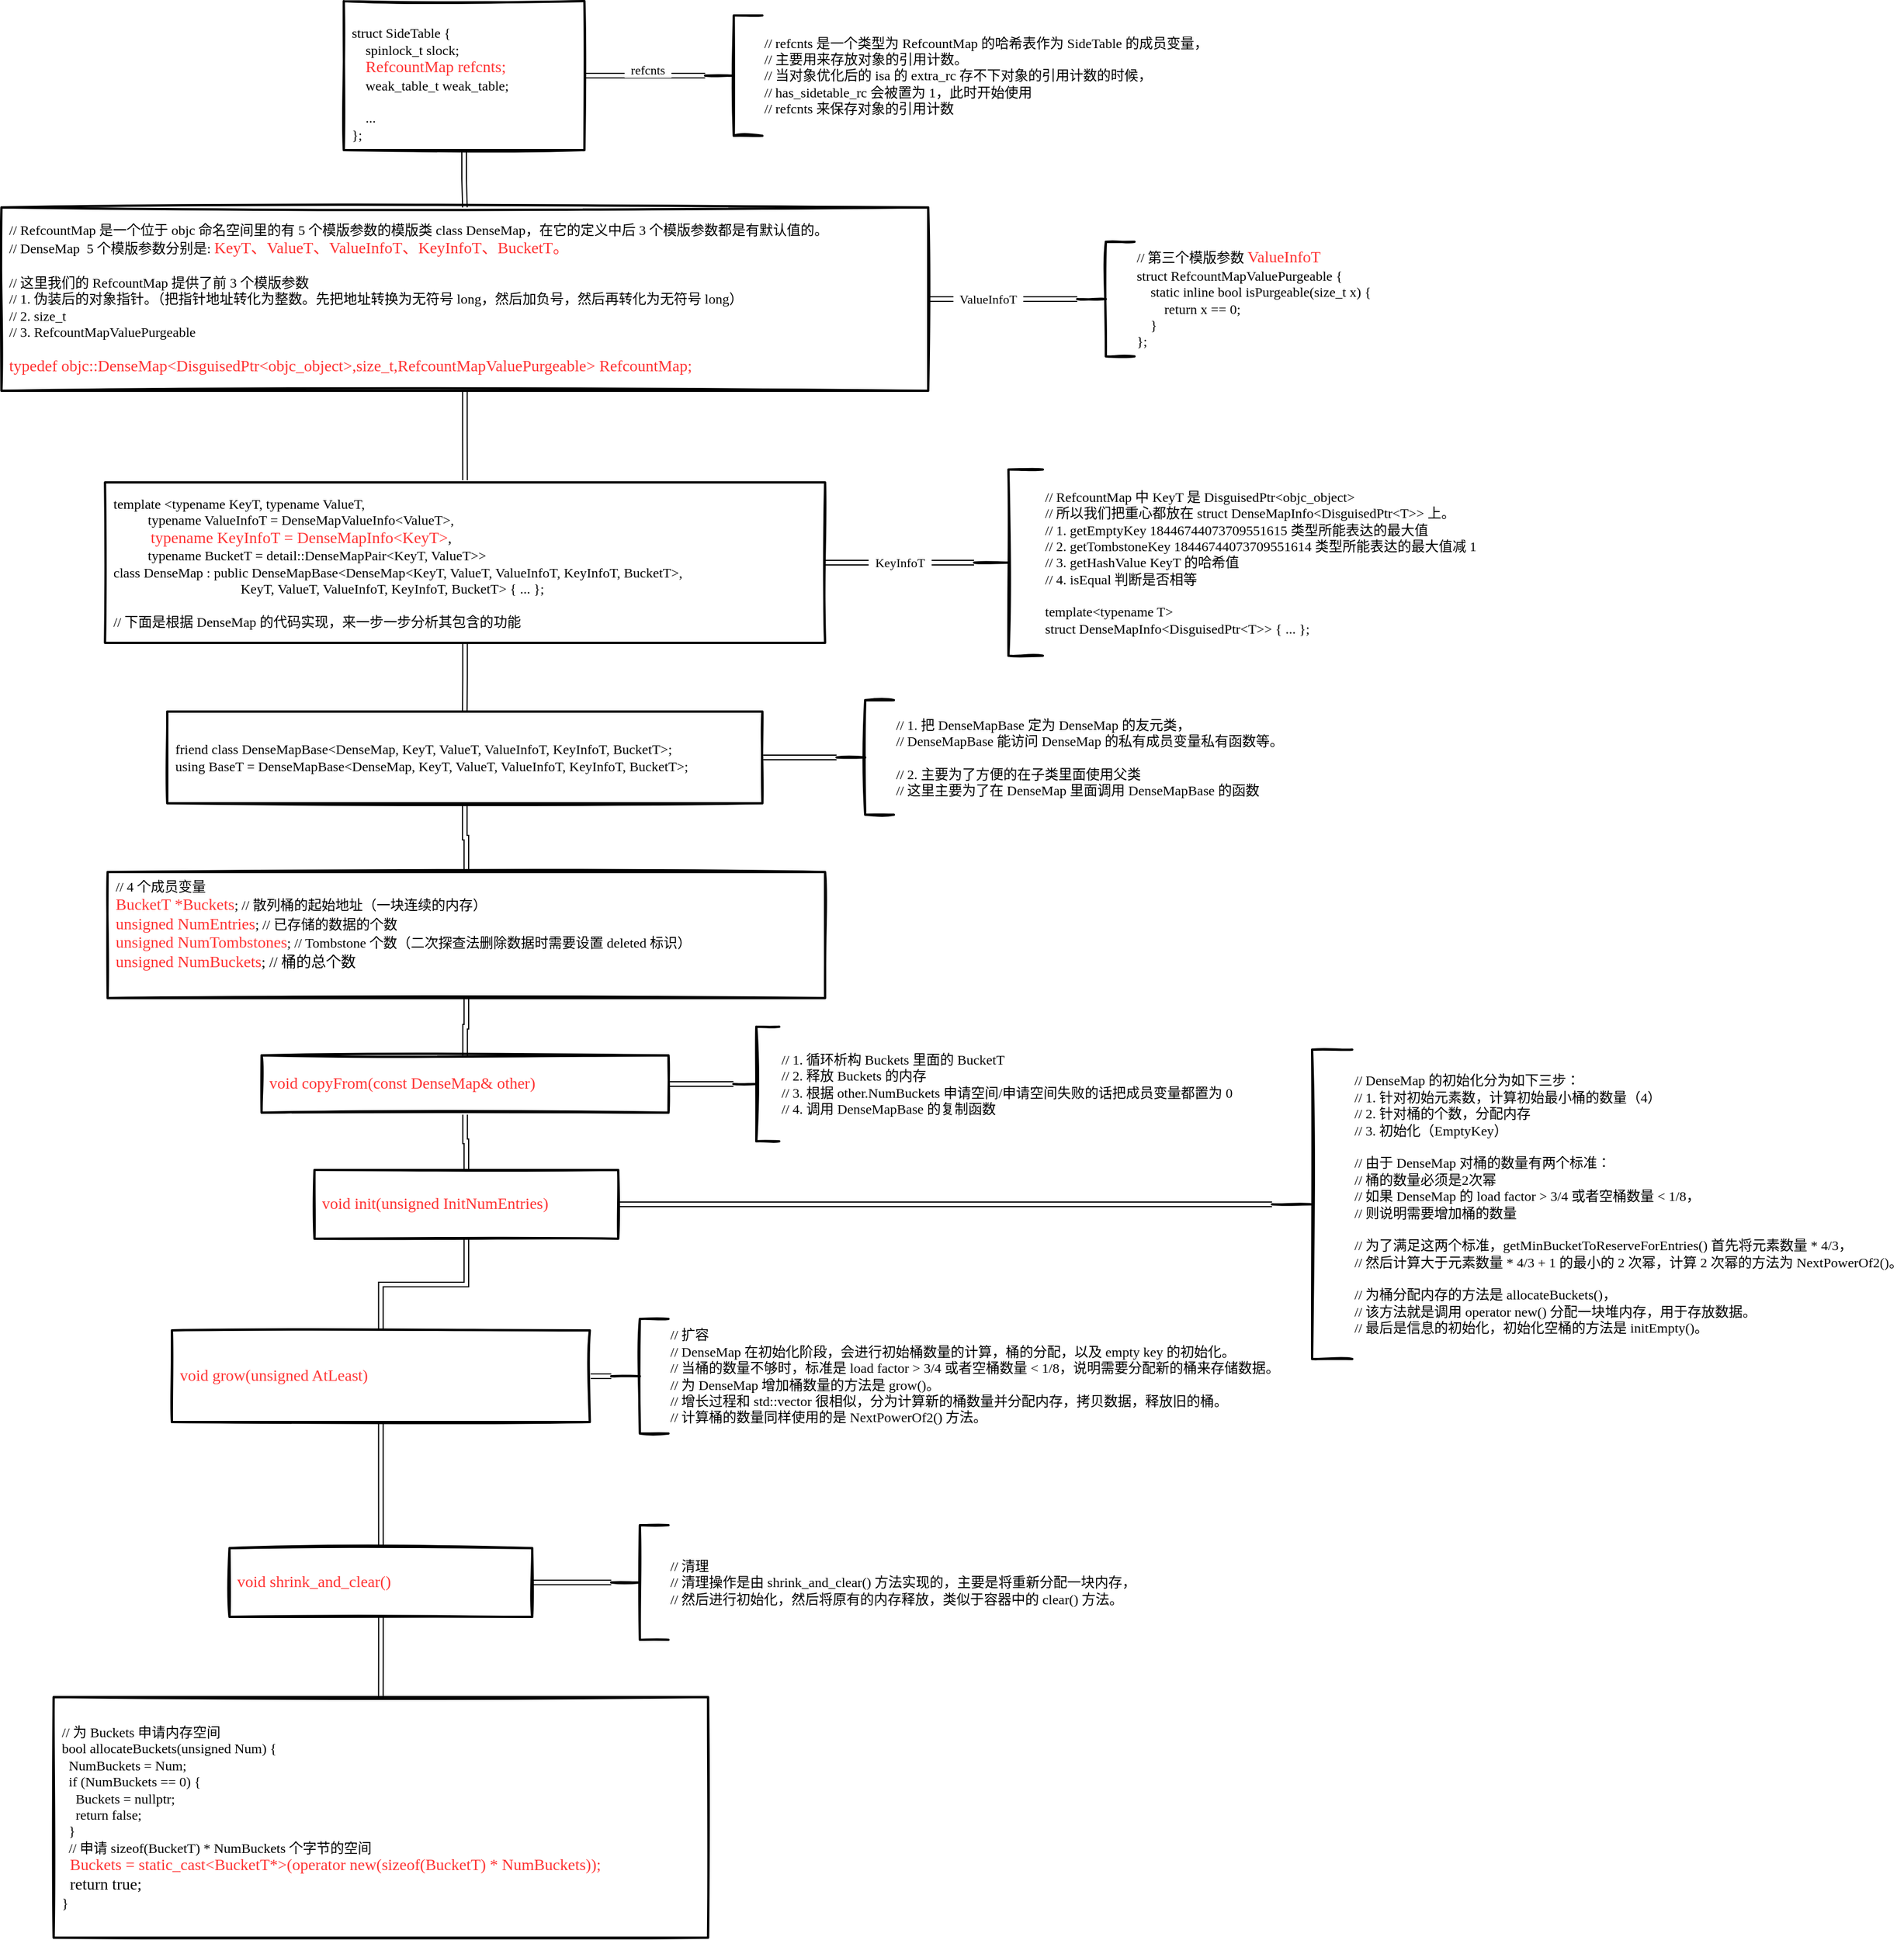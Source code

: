 <mxfile version="13.5.7" type="device"><diagram id="C5RBs43oDa-KdzZeNtuy" name="Page-1"><mxGraphModel dx="2670" dy="1422" grid="1" gridSize="10" guides="1" tooltips="1" connect="1" arrows="1" fold="1" page="1" pageScale="1" pageWidth="827" pageHeight="1169" math="0" shadow="0"><root><mxCell id="WIyWlLk6GJQsqaUBKTNV-0"/><mxCell id="WIyWlLk6GJQsqaUBKTNV-1" parent="WIyWlLk6GJQsqaUBKTNV-0"/><mxCell id="6rV2ffnBxoCIdVJM-ljW-2" style="edgeStyle=orthogonalEdgeStyle;curved=1;rounded=0;sketch=0;orthogonalLoop=1;jettySize=auto;html=1;entryX=0;entryY=0.5;entryDx=0;entryDy=0;entryPerimeter=0;fontFamily=Comic Sans MS;shape=link;" edge="1" parent="WIyWlLk6GJQsqaUBKTNV-1" source="6rV2ffnBxoCIdVJM-ljW-0" target="6rV2ffnBxoCIdVJM-ljW-1"><mxGeometry relative="1" as="geometry"/></mxCell><mxCell id="6rV2ffnBxoCIdVJM-ljW-14" value="&amp;nbsp; refcnts&amp;nbsp;&amp;nbsp;" style="edgeLabel;html=1;align=center;verticalAlign=middle;resizable=0;points=[];fontFamily=Comic Sans MS;" vertex="1" connectable="0" parent="6rV2ffnBxoCIdVJM-ljW-2"><mxGeometry x="0.038" y="5" relative="1" as="geometry"><mxPoint as="offset"/></mxGeometry></mxCell><mxCell id="6rV2ffnBxoCIdVJM-ljW-4" value="" style="edgeStyle=orthogonalEdgeStyle;curved=1;rounded=0;sketch=0;orthogonalLoop=1;jettySize=auto;html=1;fontFamily=Comic Sans MS;shape=link;" edge="1" parent="WIyWlLk6GJQsqaUBKTNV-1" source="6rV2ffnBxoCIdVJM-ljW-0" target="6rV2ffnBxoCIdVJM-ljW-3"><mxGeometry relative="1" as="geometry"/></mxCell><mxCell id="6rV2ffnBxoCIdVJM-ljW-0" value="&lt;div&gt;&lt;br&gt;&lt;/div&gt;&lt;div&gt;struct SideTable {&lt;/div&gt;&lt;div&gt;&amp;nbsp; &amp;nbsp; spinlock_t slock;&lt;/div&gt;&lt;div&gt;&amp;nbsp; &amp;nbsp; &lt;font style=&quot;font-size: 14px&quot; color=&quot;#ff3333&quot;&gt;RefcountMap refcnts;&lt;/font&gt;&lt;/div&gt;&lt;div&gt;&amp;nbsp; &amp;nbsp; weak_table_t weak_table;&lt;/div&gt;&lt;div&gt;&lt;br&gt;&lt;/div&gt;&lt;div&gt;&amp;nbsp; &amp;nbsp; ...&lt;/div&gt;&lt;div&gt;};&lt;/div&gt;" style="whiteSpace=wrap;html=1;absoluteArcSize=1;arcSize=14;strokeWidth=2;sketch=1;fontFamily=Comic Sans MS;spacingLeft=5;align=left;" vertex="1" parent="WIyWlLk6GJQsqaUBKTNV-1"><mxGeometry x="50" y="20" width="210" height="130" as="geometry"/></mxCell><mxCell id="6rV2ffnBxoCIdVJM-ljW-1" value="&lt;div&gt;// refcnts 是一个类型为 RefcountMap 的哈希表作为 SideTable 的成员变量，&lt;/div&gt;&lt;div&gt;// 主要用来存放对象的引用计数。&lt;/div&gt;&lt;div&gt;&lt;span&gt;// 当对象优化后的 isa 的 extra_rc 存不下对象的引用计数的时候，&lt;/span&gt;&lt;/div&gt;&lt;div&gt;&lt;span&gt;// has_sidetable_rc 会被置为 1，此时开始使用&lt;/span&gt;&lt;/div&gt;&lt;div&gt;// refcnts 来保存对象的引用计数&lt;/div&gt;" style="strokeWidth=2;html=1;shape=mxgraph.flowchart.annotation_2;align=left;labelPosition=right;pointerEvents=1;sketch=1;fontFamily=Comic Sans MS;" vertex="1" parent="WIyWlLk6GJQsqaUBKTNV-1"><mxGeometry x="365.31" y="32.5" width="50" height="105" as="geometry"/></mxCell><mxCell id="6rV2ffnBxoCIdVJM-ljW-8" style="edgeStyle=orthogonalEdgeStyle;curved=1;rounded=0;sketch=0;orthogonalLoop=1;jettySize=auto;html=1;entryX=0;entryY=0.5;entryDx=0;entryDy=0;entryPerimeter=0;fontFamily=Comic Sans MS;shape=link;" edge="1" parent="WIyWlLk6GJQsqaUBKTNV-1" source="6rV2ffnBxoCIdVJM-ljW-3" target="6rV2ffnBxoCIdVJM-ljW-7"><mxGeometry relative="1" as="geometry"/></mxCell><mxCell id="6rV2ffnBxoCIdVJM-ljW-13" value="&amp;nbsp; ValueInfoT&amp;nbsp;&amp;nbsp;" style="edgeLabel;html=1;align=center;verticalAlign=middle;resizable=0;points=[];fontFamily=Comic Sans MS;" vertex="1" connectable="0" parent="6rV2ffnBxoCIdVJM-ljW-8"><mxGeometry x="-0.2" relative="1" as="geometry"><mxPoint as="offset"/></mxGeometry></mxCell><mxCell id="6rV2ffnBxoCIdVJM-ljW-10" value="" style="edgeStyle=orthogonalEdgeStyle;curved=1;rounded=0;sketch=0;orthogonalLoop=1;jettySize=auto;html=1;fontFamily=Comic Sans MS;shape=link;" edge="1" parent="WIyWlLk6GJQsqaUBKTNV-1" source="6rV2ffnBxoCIdVJM-ljW-3" target="6rV2ffnBxoCIdVJM-ljW-9"><mxGeometry relative="1" as="geometry"/></mxCell><mxCell id="6rV2ffnBxoCIdVJM-ljW-3" value="// RefcountMap 是一个位于 objc 命名空间里的有 5 个模版参数的模版类 class DenseMap，在它的定义中后 3 个模版参数都是有默认值的。&lt;br&gt;// DenseMap&amp;nbsp; 5 个模版参数分别是: &lt;font style=&quot;font-size: 14px&quot; color=&quot;#ff3333&quot;&gt;KeyT、ValueT、ValueInfoT、KeyInfoT、BucketT。&lt;/font&gt;&amp;nbsp;&lt;br&gt;&lt;br&gt;// 这里我们的 RefcountMap 提供了前 3 个模版参数&lt;br&gt;// 1. 伪装后的对象指针。（把指针地址转化为整数。先把地址转换为无符号 long，然后加负号，然后再转化为无符号 long）&lt;br&gt;// 2. size_t&lt;br&gt;// 3. RefcountMapValuePurgeable&lt;br&gt;&lt;br&gt;&lt;font style=&quot;font-size: 14px&quot; color=&quot;#ff3333&quot;&gt;typedef objc::DenseMap&amp;lt;DisguisedPtr&amp;lt;objc_object&amp;gt;,size_t,RefcountMapValuePurgeable&amp;gt; RefcountMap;&lt;/font&gt;" style="whiteSpace=wrap;html=1;fontFamily=Comic Sans MS;align=left;strokeWidth=2;spacingLeft=5;arcSize=14;sketch=1;" vertex="1" parent="WIyWlLk6GJQsqaUBKTNV-1"><mxGeometry x="-248.75" y="200" width="808.75" height="160" as="geometry"/></mxCell><mxCell id="6rV2ffnBxoCIdVJM-ljW-7" value="&lt;div&gt;// 第三个模版参数 &lt;font style=&quot;font-size: 14px&quot; color=&quot;#ff3333&quot;&gt;ValueInfoT&lt;/font&gt;&lt;/div&gt;&lt;div&gt;struct RefcountMapValuePurgeable {&lt;/div&gt;&lt;div&gt;&amp;nbsp; &amp;nbsp; static inline bool isPurgeable(size_t x) {&lt;/div&gt;&lt;div&gt;&amp;nbsp; &amp;nbsp; &amp;nbsp; &amp;nbsp; return x == 0;&lt;/div&gt;&lt;div&gt;&amp;nbsp; &amp;nbsp; }&lt;/div&gt;&lt;div&gt;};&lt;/div&gt;" style="strokeWidth=2;html=1;shape=mxgraph.flowchart.annotation_2;align=left;labelPosition=right;pointerEvents=1;sketch=1;fontFamily=Comic Sans MS;" vertex="1" parent="WIyWlLk6GJQsqaUBKTNV-1"><mxGeometry x="690" y="230" width="50" height="100" as="geometry"/></mxCell><mxCell id="6rV2ffnBxoCIdVJM-ljW-12" value="&amp;nbsp; KeyInfoT&amp;nbsp;&amp;nbsp;" style="edgeStyle=orthogonalEdgeStyle;shape=link;curved=1;rounded=0;sketch=0;orthogonalLoop=1;jettySize=auto;html=1;entryX=0;entryY=0.5;entryDx=0;entryDy=0;entryPerimeter=0;fontFamily=Comic Sans MS;endSize=6;" edge="1" parent="WIyWlLk6GJQsqaUBKTNV-1" source="6rV2ffnBxoCIdVJM-ljW-9" target="6rV2ffnBxoCIdVJM-ljW-11"><mxGeometry relative="1" as="geometry"/></mxCell><mxCell id="6rV2ffnBxoCIdVJM-ljW-16" value="" style="edgeStyle=orthogonalEdgeStyle;shape=link;curved=1;rounded=0;sketch=0;orthogonalLoop=1;jettySize=auto;html=1;endSize=6;fontFamily=Comic Sans MS;" edge="1" parent="WIyWlLk6GJQsqaUBKTNV-1" source="6rV2ffnBxoCIdVJM-ljW-9" target="6rV2ffnBxoCIdVJM-ljW-15"><mxGeometry relative="1" as="geometry"/></mxCell><mxCell id="6rV2ffnBxoCIdVJM-ljW-9" value="&lt;div&gt;template &amp;lt;typename KeyT, typename ValueT,&lt;/div&gt;&lt;div&gt;&amp;nbsp; &amp;nbsp; &amp;nbsp; &amp;nbsp; &amp;nbsp; typename ValueInfoT = DenseMapValueInfo&amp;lt;ValueT&amp;gt;,&lt;/div&gt;&lt;div&gt;&lt;span style=&quot;font-size: 13px&quot;&gt;&amp;nbsp; &amp;nbsp; &amp;nbsp; &amp;nbsp; &amp;nbsp; &lt;/span&gt;&lt;font style=&quot;font-size: 14px&quot; color=&quot;#ff3333&quot;&gt;typename KeyInfoT = DenseMapInfo&amp;lt;KeyT&amp;gt;&lt;/font&gt;&lt;span style=&quot;font-size: 13px&quot;&gt;,&lt;/span&gt;&lt;/div&gt;&lt;div&gt;&amp;nbsp; &amp;nbsp; &amp;nbsp; &amp;nbsp; &amp;nbsp; typename BucketT = detail::DenseMapPair&amp;lt;KeyT, ValueT&amp;gt;&amp;gt;&lt;/div&gt;&lt;div&gt;class DenseMap : public DenseMapBase&amp;lt;DenseMap&amp;lt;KeyT, ValueT, ValueInfoT, KeyInfoT, BucketT&amp;gt;,&lt;/div&gt;&lt;div&gt;&amp;nbsp; &amp;nbsp; &amp;nbsp; &amp;nbsp; &amp;nbsp; &amp;nbsp; &amp;nbsp; &amp;nbsp; &amp;nbsp; &amp;nbsp; &amp;nbsp; &amp;nbsp; &amp;nbsp; &amp;nbsp; &amp;nbsp; &amp;nbsp; &amp;nbsp; &amp;nbsp; &amp;nbsp;KeyT, ValueT, ValueInfoT, KeyInfoT, BucketT&amp;gt; { ... };&lt;/div&gt;&lt;div&gt;&lt;br&gt;&lt;/div&gt;&lt;div&gt;// 下面是根据 DenseMap 的代码实现，来一步一步分析其包含的功能&lt;/div&gt;" style="whiteSpace=wrap;html=1;fontFamily=Comic Sans MS;align=left;strokeWidth=2;spacingLeft=5;arcSize=14;sketch=1;" vertex="1" parent="WIyWlLk6GJQsqaUBKTNV-1"><mxGeometry x="-158.36" y="440" width="628.36" height="140" as="geometry"/></mxCell><mxCell id="6rV2ffnBxoCIdVJM-ljW-11" value="// RefcountMap 中 KeyT 是 DisguisedPtr&amp;lt;objc_object&amp;gt;&lt;br&gt;// 所以我们把重心都放在 struct DenseMapInfo&amp;lt;DisguisedPtr&amp;lt;T&amp;gt;&amp;gt; 上。&lt;br&gt;// 1. getEmptyKey 18446744073709551615 类型所能表达的最大值&lt;br&gt;// 2. getTombstoneKey 18446744073709551614 类型所能表达的最大值减 1&lt;br&gt;// 3. getHashValue KeyT 的哈希值&lt;br&gt;// 4. isEqual 判断是否相等&lt;br&gt;&lt;div&gt;&lt;br&gt;&lt;/div&gt;&lt;div&gt;template&amp;lt;typename T&amp;gt;&lt;/div&gt;&lt;div&gt;struct DenseMapInfo&amp;lt;DisguisedPtr&amp;lt;T&amp;gt;&amp;gt; { ... };&lt;/div&gt;" style="strokeWidth=2;html=1;shape=mxgraph.flowchart.annotation_2;align=left;labelPosition=right;pointerEvents=1;sketch=1;fontFamily=Comic Sans MS;" vertex="1" parent="WIyWlLk6GJQsqaUBKTNV-1"><mxGeometry x="600" y="428.75" width="60" height="162.5" as="geometry"/></mxCell><mxCell id="6rV2ffnBxoCIdVJM-ljW-18" style="edgeStyle=orthogonalEdgeStyle;shape=link;curved=1;rounded=0;sketch=0;orthogonalLoop=1;jettySize=auto;html=1;entryX=0;entryY=0.5;entryDx=0;entryDy=0;entryPerimeter=0;endSize=6;fontFamily=Comic Sans MS;" edge="1" parent="WIyWlLk6GJQsqaUBKTNV-1" source="6rV2ffnBxoCIdVJM-ljW-15" target="6rV2ffnBxoCIdVJM-ljW-17"><mxGeometry relative="1" as="geometry"/></mxCell><mxCell id="6rV2ffnBxoCIdVJM-ljW-20" value="" style="edgeStyle=orthogonalEdgeStyle;shape=link;curved=1;rounded=0;sketch=0;orthogonalLoop=1;jettySize=auto;html=1;endSize=6;fontFamily=Comic Sans MS;" edge="1" parent="WIyWlLk6GJQsqaUBKTNV-1" source="6rV2ffnBxoCIdVJM-ljW-15" target="6rV2ffnBxoCIdVJM-ljW-19"><mxGeometry relative="1" as="geometry"/></mxCell><mxCell id="6rV2ffnBxoCIdVJM-ljW-15" value="friend class DenseMapBase&amp;lt;DenseMap, KeyT, ValueT, ValueInfoT, KeyInfoT, BucketT&amp;gt;;&lt;br&gt;using BaseT = DenseMapBase&amp;lt;DenseMap, KeyT, ValueT, ValueInfoT, KeyInfoT, BucketT&amp;gt;;" style="whiteSpace=wrap;html=1;fontFamily=Comic Sans MS;align=left;strokeWidth=2;spacingLeft=5;arcSize=14;sketch=1;" vertex="1" parent="WIyWlLk6GJQsqaUBKTNV-1"><mxGeometry x="-104.06" y="640" width="519.37" height="80" as="geometry"/></mxCell><mxCell id="6rV2ffnBxoCIdVJM-ljW-17" value="&lt;div&gt;// 1. 把 DenseMapBase 定为 DenseMap 的友元类，&lt;/div&gt;&lt;div&gt;// DenseMapBase 能访问 DenseMap 的私有成员变量私有函数等。&lt;/div&gt;&lt;div&gt;&lt;br&gt;&lt;/div&gt;&lt;div&gt;// 2.&amp;nbsp;&lt;span&gt;主要为了方便的在子类里面使用父类&lt;/span&gt;&lt;/div&gt;&lt;div&gt;// 这里主要为了在 DenseMap 里面调用 DenseMapBase 的函数&lt;/div&gt;" style="strokeWidth=2;html=1;shape=mxgraph.flowchart.annotation_2;align=left;labelPosition=right;pointerEvents=1;sketch=1;fontFamily=Comic Sans MS;" vertex="1" parent="WIyWlLk6GJQsqaUBKTNV-1"><mxGeometry x="480" y="630" width="50" height="100" as="geometry"/></mxCell><mxCell id="6rV2ffnBxoCIdVJM-ljW-22" value="" style="edgeStyle=orthogonalEdgeStyle;shape=link;curved=1;rounded=0;sketch=0;orthogonalLoop=1;jettySize=auto;html=1;endSize=6;fontFamily=Comic Sans MS;" edge="1" parent="WIyWlLk6GJQsqaUBKTNV-1" source="6rV2ffnBxoCIdVJM-ljW-19" target="6rV2ffnBxoCIdVJM-ljW-21"><mxGeometry relative="1" as="geometry"/></mxCell><mxCell id="6rV2ffnBxoCIdVJM-ljW-19" value="&lt;div&gt;&lt;div&gt;// 4 个成员变量&lt;/div&gt;&lt;div&gt;&lt;font color=&quot;#ff3333&quot; style=&quot;font-size: 14px&quot;&gt;BucketT *Buckets&lt;/font&gt;; // 散列桶的起始地址（一块连续的内存）&amp;nbsp;&amp;nbsp;&lt;/div&gt;&lt;div&gt;&lt;font color=&quot;#ff3333&quot; style=&quot;font-size: 14px&quot;&gt;unsigned NumEntries&lt;/font&gt;; // 已存储的数据的个数&lt;/div&gt;&lt;div&gt;&lt;font color=&quot;#ff3333&quot; style=&quot;font-size: 14px&quot;&gt;unsigned NumTombstones&lt;/font&gt;; // Tombstone 个数（二次探查法删除数据时需要设置 deleted 标识）&lt;/div&gt;&lt;div&gt;&lt;font style=&quot;font-size: 14px&quot; color=&quot;#ff3333&quot;&gt;unsigned NumBuckets&lt;/font&gt;&lt;span style=&quot;font-size: 13px&quot;&gt;; // 桶的总个数&lt;/span&gt;&lt;/div&gt;&lt;/div&gt;&lt;div style=&quot;font-size: 14px&quot;&gt;&lt;br&gt;&lt;/div&gt;" style="whiteSpace=wrap;html=1;fontFamily=Comic Sans MS;align=left;strokeWidth=2;spacingLeft=5;arcSize=14;sketch=1;" vertex="1" parent="WIyWlLk6GJQsqaUBKTNV-1"><mxGeometry x="-156.1" y="780" width="626.1" height="110" as="geometry"/></mxCell><mxCell id="6rV2ffnBxoCIdVJM-ljW-24" value="" style="edgeStyle=orthogonalEdgeStyle;shape=link;curved=1;rounded=0;sketch=0;orthogonalLoop=1;jettySize=auto;html=1;endSize=6;fontFamily=Comic Sans MS;" edge="1" parent="WIyWlLk6GJQsqaUBKTNV-1" source="6rV2ffnBxoCIdVJM-ljW-21" target="6rV2ffnBxoCIdVJM-ljW-23"><mxGeometry relative="1" as="geometry"/></mxCell><mxCell id="6rV2ffnBxoCIdVJM-ljW-32" style="edgeStyle=orthogonalEdgeStyle;shape=link;curved=1;rounded=0;sketch=0;orthogonalLoop=1;jettySize=auto;html=1;entryX=0;entryY=0.5;entryDx=0;entryDy=0;entryPerimeter=0;endSize=6;fontFamily=Comic Sans MS;" edge="1" parent="WIyWlLk6GJQsqaUBKTNV-1" source="6rV2ffnBxoCIdVJM-ljW-21" target="6rV2ffnBxoCIdVJM-ljW-31"><mxGeometry relative="1" as="geometry"/></mxCell><mxCell id="6rV2ffnBxoCIdVJM-ljW-21" value="&lt;div&gt;&lt;/div&gt;&lt;font style=&quot;font-size: 14px&quot; color=&quot;#ff3333&quot;&gt;void copyFrom(const DenseMap&amp;amp; other)&lt;/font&gt;" style="whiteSpace=wrap;html=1;fontFamily=Comic Sans MS;align=left;strokeWidth=2;spacingLeft=5;arcSize=14;sketch=1;" vertex="1" parent="WIyWlLk6GJQsqaUBKTNV-1"><mxGeometry x="-21.72" y="940" width="355.08" height="50" as="geometry"/></mxCell><mxCell id="6rV2ffnBxoCIdVJM-ljW-26" style="edgeStyle=orthogonalEdgeStyle;shape=link;curved=1;rounded=0;sketch=0;orthogonalLoop=1;jettySize=auto;html=1;entryX=0;entryY=0.5;entryDx=0;entryDy=0;entryPerimeter=0;endSize=6;fontFamily=Comic Sans MS;" edge="1" parent="WIyWlLk6GJQsqaUBKTNV-1" source="6rV2ffnBxoCIdVJM-ljW-23" target="6rV2ffnBxoCIdVJM-ljW-25"><mxGeometry relative="1" as="geometry"/></mxCell><mxCell id="6rV2ffnBxoCIdVJM-ljW-28" value="" style="edgeStyle=orthogonalEdgeStyle;shape=link;curved=1;rounded=0;sketch=0;orthogonalLoop=1;jettySize=auto;html=1;endSize=6;fontFamily=Comic Sans MS;" edge="1" parent="WIyWlLk6GJQsqaUBKTNV-1" source="6rV2ffnBxoCIdVJM-ljW-23" target="6rV2ffnBxoCIdVJM-ljW-27"><mxGeometry relative="1" as="geometry"/></mxCell><mxCell id="6rV2ffnBxoCIdVJM-ljW-23" value="&lt;font style=&quot;font-size: 14px&quot; color=&quot;#ff3333&quot;&gt;void init(unsigned InitNumEntries)&lt;/font&gt;" style="whiteSpace=wrap;html=1;fontFamily=Comic Sans MS;align=left;strokeWidth=2;spacingLeft=5;arcSize=14;sketch=1;" vertex="1" parent="WIyWlLk6GJQsqaUBKTNV-1"><mxGeometry x="24.41" y="1040" width="265.08" height="60" as="geometry"/></mxCell><mxCell id="6rV2ffnBxoCIdVJM-ljW-25" value="&lt;div&gt;// DenseMap 的初始化分为如下三步：&lt;/div&gt;&lt;div&gt;// 1. 针对初始元素数，计算初始最小桶的数量（4）&lt;/div&gt;&lt;div&gt;// 2. 针对桶的个数，分配内存&lt;/div&gt;&lt;div&gt;// 3. 初始化（EmptyKey）&lt;/div&gt;&lt;div&gt;&amp;nbsp;&amp;nbsp;&lt;/div&gt;&lt;div&gt;// 由于 DenseMap 对桶的数量有两个标准：&lt;/div&gt;&lt;div&gt;// 桶的数量必须是2次幂&lt;/div&gt;&lt;div&gt;// 如果 DenseMap 的 load factor &amp;gt; 3/4 或者空桶数量 &amp;lt; 1/8，&lt;/div&gt;&lt;div&gt;// 则说明需要增加桶的数量&lt;/div&gt;&lt;div&gt;&amp;nbsp;&amp;nbsp;&lt;/div&gt;&lt;div&gt;// 为了满足这两个标准，getMinBucketToReserveForEntries() 首先将元素数量 * 4/3，&lt;/div&gt;&lt;div&gt;// 然后计算大于元素数量 * 4/3 + 1 的最小的 2 次幂，计算 2 次幂的方法为 NextPowerOf2()。&lt;/div&gt;&lt;div&gt;&amp;nbsp;&amp;nbsp;&lt;/div&gt;&lt;div&gt;// 为桶分配内存的方法是 allocateBuckets()，&lt;/div&gt;&lt;div&gt;// 该方法就是调用 operator new() 分配一块堆内存，用于存放数据。&lt;/div&gt;&lt;div&gt;// 最后是信息的初始化，初始化空桶的方法是 initEmpty()。&lt;/div&gt;" style="strokeWidth=2;html=1;shape=mxgraph.flowchart.annotation_2;align=left;labelPosition=right;pointerEvents=1;sketch=1;fontFamily=Comic Sans MS;" vertex="1" parent="WIyWlLk6GJQsqaUBKTNV-1"><mxGeometry x="860" y="935" width="70" height="270" as="geometry"/></mxCell><mxCell id="6rV2ffnBxoCIdVJM-ljW-30" style="edgeStyle=orthogonalEdgeStyle;shape=link;curved=1;rounded=0;sketch=0;orthogonalLoop=1;jettySize=auto;html=1;entryX=0;entryY=0.5;entryDx=0;entryDy=0;entryPerimeter=0;endSize=6;fontFamily=Comic Sans MS;" edge="1" parent="WIyWlLk6GJQsqaUBKTNV-1" source="6rV2ffnBxoCIdVJM-ljW-27" target="6rV2ffnBxoCIdVJM-ljW-29"><mxGeometry relative="1" as="geometry"/></mxCell><mxCell id="6rV2ffnBxoCIdVJM-ljW-34" value="" style="edgeStyle=orthogonalEdgeStyle;shape=link;curved=1;rounded=0;sketch=0;orthogonalLoop=1;jettySize=auto;html=1;endSize=6;fontFamily=Comic Sans MS;" edge="1" parent="WIyWlLk6GJQsqaUBKTNV-1" source="6rV2ffnBxoCIdVJM-ljW-27" target="6rV2ffnBxoCIdVJM-ljW-33"><mxGeometry relative="1" as="geometry"/></mxCell><mxCell id="6rV2ffnBxoCIdVJM-ljW-27" value="&lt;font color=&quot;#ff3333&quot; style=&quot;font-size: 14px&quot;&gt;void grow(unsigned AtLeast)&lt;/font&gt;" style="whiteSpace=wrap;html=1;fontFamily=Comic Sans MS;align=left;strokeWidth=2;spacingLeft=5;arcSize=14;sketch=1;" vertex="1" parent="WIyWlLk6GJQsqaUBKTNV-1"><mxGeometry x="-100" y="1180" width="364.69" height="80" as="geometry"/></mxCell><mxCell id="6rV2ffnBxoCIdVJM-ljW-29" value="&lt;div&gt;// 扩容&lt;/div&gt;&lt;div&gt;// DenseMap 在初始化阶段，会进行初始桶数量的计算，桶的分配，以及 empty key 的初始化。&lt;/div&gt;&lt;div&gt;// 当桶的数量不够时，标准是 load factor &amp;gt; 3/4 或者空桶数量 &amp;lt; 1/8，说明需要分配新的桶来存储数据。&lt;/div&gt;&lt;div&gt;// 为 DenseMap 增加桶数量的方法是 grow()。&lt;/div&gt;&lt;div&gt;// 增长过程和 std::vector 很相似，分为计算新的桶数量并分配内存，拷贝数据，释放旧的桶。&lt;/div&gt;&lt;div&gt;// 计算桶的数量同样使用的是 NextPowerOf2() 方法。&lt;/div&gt;" style="strokeWidth=2;html=1;shape=mxgraph.flowchart.annotation_2;align=left;labelPosition=right;pointerEvents=1;sketch=1;fontFamily=Comic Sans MS;" vertex="1" parent="WIyWlLk6GJQsqaUBKTNV-1"><mxGeometry x="283.36" y="1170" width="50" height="100" as="geometry"/></mxCell><mxCell id="6rV2ffnBxoCIdVJM-ljW-31" value="&lt;div&gt;// 1. 循环析构 Buckets 里面的 BucketT&lt;/div&gt;&lt;div&gt;// 2. 释放 Buckets 的内存&lt;/div&gt;&lt;div&gt;// 3. 根据 other.NumBuckets 申请空间/申请空间失败的话把成员变量都置为 0&lt;/div&gt;&lt;div&gt;// 4. 调用 DenseMapBase 的复制函数&lt;/div&gt;" style="strokeWidth=2;html=1;shape=mxgraph.flowchart.annotation_2;align=left;labelPosition=right;pointerEvents=1;sketch=1;fontFamily=Comic Sans MS;" vertex="1" parent="WIyWlLk6GJQsqaUBKTNV-1"><mxGeometry x="390" y="915" width="40" height="100" as="geometry"/></mxCell><mxCell id="6rV2ffnBxoCIdVJM-ljW-36" style="edgeStyle=orthogonalEdgeStyle;shape=link;curved=1;rounded=0;sketch=0;orthogonalLoop=1;jettySize=auto;html=1;entryX=0;entryY=0.5;entryDx=0;entryDy=0;entryPerimeter=0;endSize=6;fontFamily=Comic Sans MS;" edge="1" parent="WIyWlLk6GJQsqaUBKTNV-1" source="6rV2ffnBxoCIdVJM-ljW-33" target="6rV2ffnBxoCIdVJM-ljW-35"><mxGeometry relative="1" as="geometry"/></mxCell><mxCell id="6rV2ffnBxoCIdVJM-ljW-38" value="" style="edgeStyle=orthogonalEdgeStyle;shape=link;curved=1;rounded=0;sketch=0;orthogonalLoop=1;jettySize=auto;html=1;endSize=6;fontFamily=Comic Sans MS;" edge="1" parent="WIyWlLk6GJQsqaUBKTNV-1" source="6rV2ffnBxoCIdVJM-ljW-33" target="6rV2ffnBxoCIdVJM-ljW-37"><mxGeometry relative="1" as="geometry"/></mxCell><mxCell id="6rV2ffnBxoCIdVJM-ljW-33" value="&lt;font color=&quot;#ff3333&quot; style=&quot;font-size: 14px&quot;&gt;void shrink_and_clear()&lt;/font&gt;" style="whiteSpace=wrap;html=1;fontFamily=Comic Sans MS;align=left;strokeWidth=2;spacingLeft=5;arcSize=14;sketch=1;" vertex="1" parent="WIyWlLk6GJQsqaUBKTNV-1"><mxGeometry x="-49.74" y="1370" width="264.18" height="60" as="geometry"/></mxCell><mxCell id="6rV2ffnBxoCIdVJM-ljW-35" value="&lt;div&gt;// 清理&lt;/div&gt;&lt;div&gt;// 清理操作是由 shrink_and_clear() 方法实现的，主要是将重新分配一块内存，&lt;/div&gt;&lt;div&gt;// 然后进行初始化，然后将原有的内存释放，类似于容器中的 clear() 方法。&lt;/div&gt;" style="strokeWidth=2;html=1;shape=mxgraph.flowchart.annotation_2;align=left;labelPosition=right;pointerEvents=1;sketch=1;fontFamily=Comic Sans MS;" vertex="1" parent="WIyWlLk6GJQsqaUBKTNV-1"><mxGeometry x="283.36" y="1350" width="50" height="100" as="geometry"/></mxCell><mxCell id="6rV2ffnBxoCIdVJM-ljW-37" value="&lt;div&gt;// 为 Buckets 申请内存空间&lt;/div&gt;&lt;div&gt;bool allocateBuckets(unsigned Num) {&lt;/div&gt;&lt;div&gt;&amp;nbsp; NumBuckets = Num;&lt;/div&gt;&lt;div&gt;&amp;nbsp; if (NumBuckets == 0) {&lt;/div&gt;&lt;div&gt;&amp;nbsp; &amp;nbsp; Buckets = nullptr;&lt;/div&gt;&lt;div&gt;&amp;nbsp; &amp;nbsp; return false;&lt;/div&gt;&lt;div&gt;&amp;nbsp; }&lt;/div&gt;&lt;div&gt;&amp;nbsp; // 申请 sizeof(BucketT) * NumBuckets 个字节的空间&lt;/div&gt;&lt;div style=&quot;font-size: 14px&quot;&gt;&lt;font style=&quot;font-size: 14px&quot; color=&quot;#ff3333&quot;&gt;&amp;nbsp; Buckets = static_cast&amp;lt;BucketT*&amp;gt;(operator new(sizeof(BucketT) * NumBuckets));&lt;/font&gt;&lt;/div&gt;&lt;div style=&quot;font-size: 14px&quot;&gt;&amp;nbsp; return true;&lt;/div&gt;&lt;div&gt;}&lt;/div&gt;" style="whiteSpace=wrap;html=1;fontFamily=Comic Sans MS;align=left;strokeWidth=2;spacingLeft=5;arcSize=14;sketch=1;" vertex="1" parent="WIyWlLk6GJQsqaUBKTNV-1"><mxGeometry x="-203.19" y="1500" width="571.08" height="210" as="geometry"/></mxCell></root></mxGraphModel></diagram></mxfile>